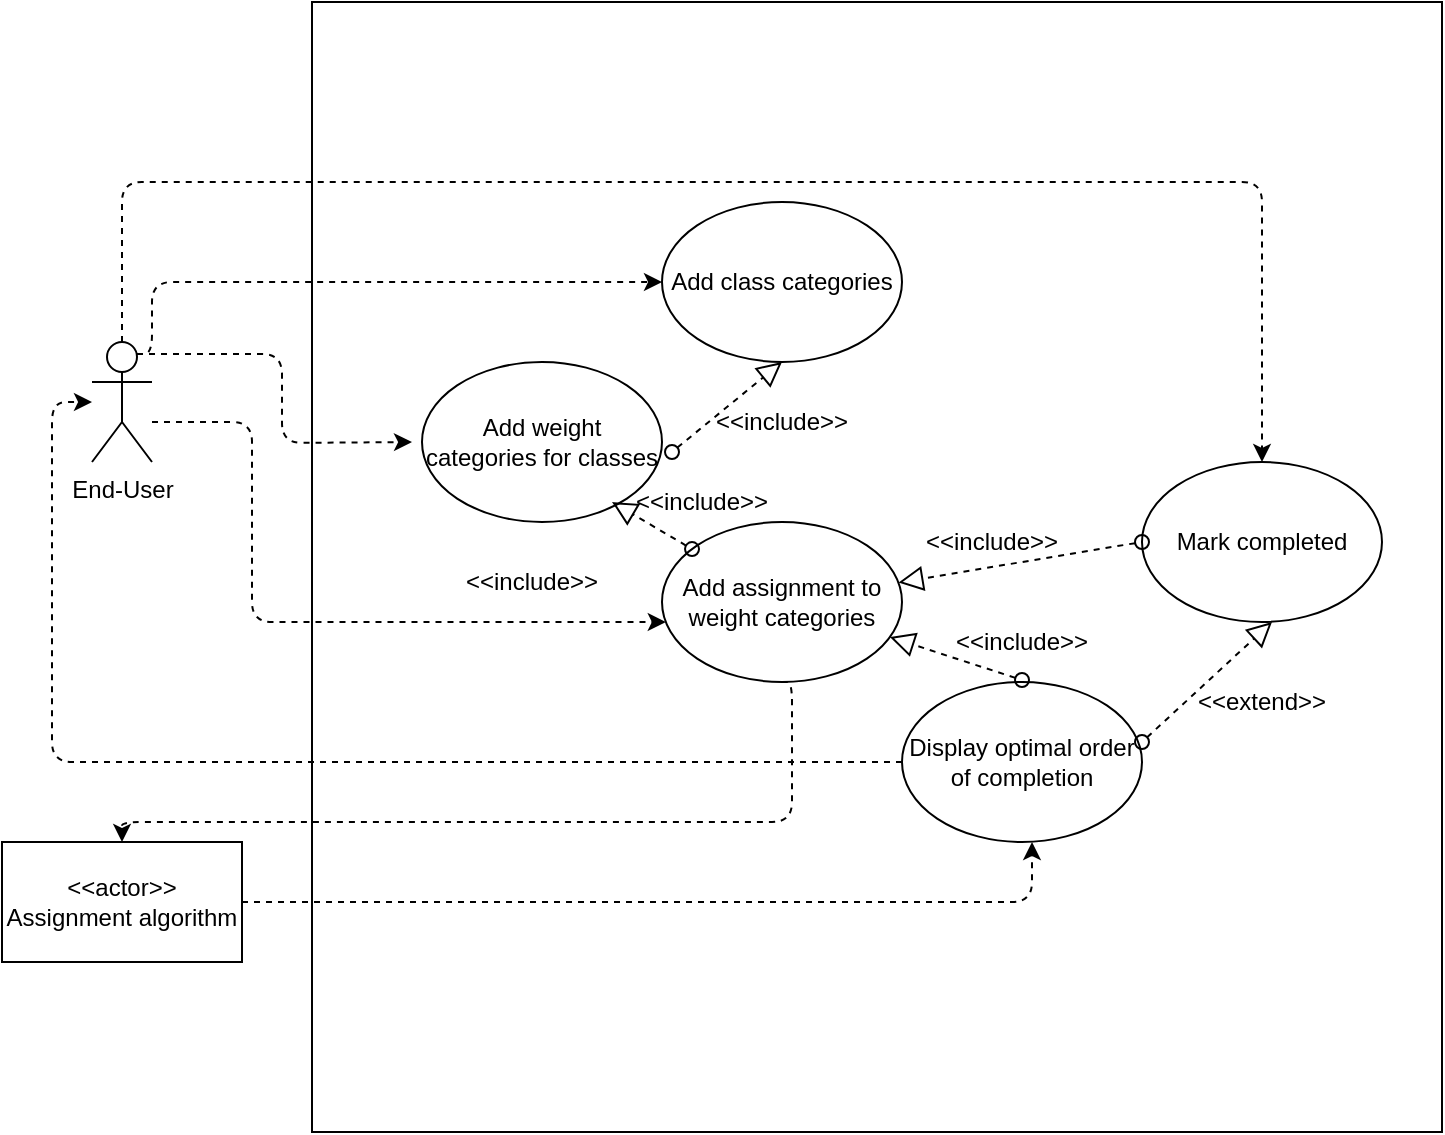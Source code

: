 <mxfile version="13.7.7" type="device"><diagram id="JaNt2qod5l0JGr_94Dkt" name="Page-1"><mxGraphModel dx="2062" dy="1154" grid="1" gridSize="10" guides="1" tooltips="1" connect="1" arrows="1" fold="1" page="1" pageScale="1" pageWidth="850" pageHeight="1100" math="0" shadow="0"><root><mxCell id="0"/><mxCell id="1" parent="0"/><mxCell id="LOVN_tYdLJ08i787QYEA-41" value="" style="whiteSpace=wrap;html=1;aspect=fixed;gradientDirection=north;" vertex="1" parent="1"><mxGeometry x="190" y="40" width="565" height="565" as="geometry"/></mxCell><mxCell id="LOVN_tYdLJ08i787QYEA-22" style="edgeStyle=orthogonalEdgeStyle;rounded=1;orthogonalLoop=1;jettySize=auto;html=1;entryX=0;entryY=0.5;entryDx=0;entryDy=0;exitX=0.75;exitY=0.1;exitDx=0;exitDy=0;exitPerimeter=0;dashed=1;" edge="1" parent="1" source="IqRcjul44ZeFoBbejNrz-3" target="IqRcjul44ZeFoBbejNrz-5"><mxGeometry relative="1" as="geometry"><mxPoint x="110" y="210" as="sourcePoint"/><Array as="points"><mxPoint x="110" y="216"/><mxPoint x="110" y="180"/></Array></mxGeometry></mxCell><mxCell id="LOVN_tYdLJ08i787QYEA-23" style="edgeStyle=orthogonalEdgeStyle;rounded=1;orthogonalLoop=1;jettySize=auto;html=1;exitX=0.75;exitY=0.1;exitDx=0;exitDy=0;exitPerimeter=0;dashed=1;" edge="1" parent="1" source="IqRcjul44ZeFoBbejNrz-3"><mxGeometry relative="1" as="geometry"><mxPoint x="240" y="260" as="targetPoint"/></mxGeometry></mxCell><mxCell id="LOVN_tYdLJ08i787QYEA-24" style="edgeStyle=orthogonalEdgeStyle;rounded=1;orthogonalLoop=1;jettySize=auto;html=1;dashed=1;" edge="1" parent="1" source="IqRcjul44ZeFoBbejNrz-3" target="IqRcjul44ZeFoBbejNrz-4"><mxGeometry relative="1" as="geometry"><Array as="points"><mxPoint x="160" y="250"/><mxPoint x="160" y="350"/></Array></mxGeometry></mxCell><mxCell id="LOVN_tYdLJ08i787QYEA-26" style="edgeStyle=orthogonalEdgeStyle;rounded=1;orthogonalLoop=1;jettySize=auto;html=1;exitX=0.5;exitY=0;exitDx=0;exitDy=0;exitPerimeter=0;entryX=0.5;entryY=0;entryDx=0;entryDy=0;dashed=1;" edge="1" parent="1" source="IqRcjul44ZeFoBbejNrz-3" target="LOVN_tYdLJ08i787QYEA-25"><mxGeometry relative="1" as="geometry"><Array as="points"><mxPoint x="95" y="130"/><mxPoint x="665" y="130"/></Array></mxGeometry></mxCell><mxCell id="IqRcjul44ZeFoBbejNrz-3" value="End-User&lt;br&gt;" style="shape=umlActor;verticalLabelPosition=bottom;verticalAlign=top;html=1;outlineConnect=0;" parent="1" vertex="1"><mxGeometry x="80" y="210" width="30" height="60" as="geometry"/></mxCell><mxCell id="LOVN_tYdLJ08i787QYEA-21" style="edgeStyle=orthogonalEdgeStyle;rounded=1;orthogonalLoop=1;jettySize=auto;html=1;exitX=0.5;exitY=1;exitDx=0;exitDy=0;entryX=0.5;entryY=0;entryDx=0;entryDy=0;dashed=1;" edge="1" parent="1" source="IqRcjul44ZeFoBbejNrz-4" target="LOVN_tYdLJ08i787QYEA-16"><mxGeometry relative="1" as="geometry"><Array as="points"><mxPoint x="430" y="380"/><mxPoint x="430" y="450"/><mxPoint x="95" y="450"/></Array></mxGeometry></mxCell><mxCell id="IqRcjul44ZeFoBbejNrz-4" value="Add assignment to weight categories" style="ellipse;whiteSpace=wrap;html=1;" parent="1" vertex="1"><mxGeometry x="365" y="300" width="120" height="80" as="geometry"/></mxCell><mxCell id="IqRcjul44ZeFoBbejNrz-5" value="Add class categories" style="ellipse;whiteSpace=wrap;html=1;" parent="1" vertex="1"><mxGeometry x="365" y="140" width="120" height="80" as="geometry"/></mxCell><mxCell id="IqRcjul44ZeFoBbejNrz-6" value="Add weight categories for classes" style="ellipse;whiteSpace=wrap;html=1;" parent="1" vertex="1"><mxGeometry x="245" y="220" width="120" height="80" as="geometry"/></mxCell><mxCell id="LOVN_tYdLJ08i787QYEA-31" style="edgeStyle=orthogonalEdgeStyle;rounded=1;orthogonalLoop=1;jettySize=auto;html=1;dashed=1;" edge="1" parent="1" source="LOVN_tYdLJ08i787QYEA-4" target="IqRcjul44ZeFoBbejNrz-3"><mxGeometry relative="1" as="geometry"><Array as="points"><mxPoint x="60" y="420"/><mxPoint x="60" y="240"/></Array></mxGeometry></mxCell><mxCell id="LOVN_tYdLJ08i787QYEA-4" value="Display optimal order of completion" style="ellipse;whiteSpace=wrap;html=1;" vertex="1" parent="1"><mxGeometry x="485" y="380" width="120" height="80" as="geometry"/></mxCell><mxCell id="LOVN_tYdLJ08i787QYEA-10" value="&amp;lt;&amp;lt;include&amp;gt;&amp;gt;" style="text;html=1;strokeColor=none;fillColor=none;align=center;verticalAlign=middle;whiteSpace=wrap;rounded=0;" vertex="1" parent="1"><mxGeometry x="365" y="280" width="40" height="20" as="geometry"/></mxCell><mxCell id="LOVN_tYdLJ08i787QYEA-12" value="&amp;lt;&amp;lt;include&amp;gt;&amp;gt;" style="text;html=1;strokeColor=none;fillColor=none;align=center;verticalAlign=middle;whiteSpace=wrap;rounded=0;" vertex="1" parent="1"><mxGeometry x="280" y="320" width="40" height="20" as="geometry"/></mxCell><mxCell id="LOVN_tYdLJ08i787QYEA-20" style="edgeStyle=orthogonalEdgeStyle;rounded=1;orthogonalLoop=1;jettySize=auto;html=1;dashed=1;" edge="1" parent="1" source="LOVN_tYdLJ08i787QYEA-16"><mxGeometry relative="1" as="geometry"><mxPoint x="550" y="460" as="targetPoint"/><Array as="points"><mxPoint x="550" y="490"/></Array></mxGeometry></mxCell><mxCell id="LOVN_tYdLJ08i787QYEA-16" value="&amp;lt;&amp;lt;actor&amp;gt;&amp;gt;&lt;br&gt;Assignment algorithm" style="rounded=0;whiteSpace=wrap;html=1;" vertex="1" parent="1"><mxGeometry x="35" y="460" width="120" height="60" as="geometry"/></mxCell><mxCell id="LOVN_tYdLJ08i787QYEA-17" value="&amp;lt;&amp;lt;include&amp;gt;&amp;gt;" style="text;html=1;strokeColor=none;fillColor=none;align=center;verticalAlign=middle;whiteSpace=wrap;rounded=0;" vertex="1" parent="1"><mxGeometry x="525" y="350" width="40" height="20" as="geometry"/></mxCell><mxCell id="LOVN_tYdLJ08i787QYEA-25" value="Mark completed" style="ellipse;whiteSpace=wrap;html=1;" vertex="1" parent="1"><mxGeometry x="605" y="270" width="120" height="80" as="geometry"/></mxCell><mxCell id="LOVN_tYdLJ08i787QYEA-28" value="&amp;lt;&amp;lt;extend&amp;gt;&amp;gt;" style="text;html=1;strokeColor=none;fillColor=none;align=center;verticalAlign=middle;whiteSpace=wrap;rounded=0;" vertex="1" parent="1"><mxGeometry x="645" y="380" width="40" height="20" as="geometry"/></mxCell><mxCell id="LOVN_tYdLJ08i787QYEA-33" value="&amp;lt;&amp;lt;include&amp;gt;&amp;gt;" style="text;html=1;strokeColor=none;fillColor=none;align=center;verticalAlign=middle;whiteSpace=wrap;rounded=0;" vertex="1" parent="1"><mxGeometry x="510" y="300" width="40" height="20" as="geometry"/></mxCell><mxCell id="LOVN_tYdLJ08i787QYEA-34" value="" style="startArrow=oval;startFill=0;startSize=7;endArrow=block;endFill=0;endSize=10;dashed=1;html=1;" edge="1" parent="1" target="IqRcjul44ZeFoBbejNrz-4"><mxGeometry width="100" relative="1" as="geometry"><mxPoint x="545" y="379" as="sourcePoint"/><mxPoint x="645" y="379" as="targetPoint"/></mxGeometry></mxCell><mxCell id="LOVN_tYdLJ08i787QYEA-35" value="" style="startArrow=oval;startFill=0;startSize=7;endArrow=block;endFill=0;endSize=10;dashed=1;html=1;" edge="1" parent="1"><mxGeometry width="100" relative="1" as="geometry"><mxPoint x="605" y="410" as="sourcePoint"/><mxPoint x="670" y="350" as="targetPoint"/></mxGeometry></mxCell><mxCell id="LOVN_tYdLJ08i787QYEA-36" value="" style="startArrow=oval;startFill=0;startSize=7;endArrow=block;endFill=0;endSize=10;dashed=1;html=1;" edge="1" parent="1" target="IqRcjul44ZeFoBbejNrz-4"><mxGeometry width="100" relative="1" as="geometry"><mxPoint x="605" y="310" as="sourcePoint"/><mxPoint x="495" y="320" as="targetPoint"/></mxGeometry></mxCell><mxCell id="LOVN_tYdLJ08i787QYEA-37" value="" style="startArrow=oval;startFill=0;startSize=7;endArrow=block;endFill=0;endSize=10;dashed=1;html=1;entryX=0.5;entryY=1;entryDx=0;entryDy=0;" edge="1" parent="1" target="IqRcjul44ZeFoBbejNrz-5"><mxGeometry width="100" relative="1" as="geometry"><mxPoint x="370" y="265" as="sourcePoint"/><mxPoint x="410" y="215" as="targetPoint"/><Array as="points"/></mxGeometry></mxCell><mxCell id="LOVN_tYdLJ08i787QYEA-38" value="" style="startArrow=oval;startFill=0;startSize=7;endArrow=block;endFill=0;endSize=10;dashed=1;html=1;" edge="1" parent="1" source="IqRcjul44ZeFoBbejNrz-4"><mxGeometry width="100" relative="1" as="geometry"><mxPoint x="410" y="350" as="sourcePoint"/><mxPoint x="340" y="290" as="targetPoint"/><Array as="points"/></mxGeometry></mxCell><mxCell id="LOVN_tYdLJ08i787QYEA-39" value="&amp;lt;&amp;lt;include&amp;gt;&amp;gt;" style="text;html=1;strokeColor=none;fillColor=none;align=center;verticalAlign=middle;whiteSpace=wrap;rounded=0;" vertex="1" parent="1"><mxGeometry x="405" y="240" width="40" height="20" as="geometry"/></mxCell></root></mxGraphModel></diagram></mxfile>